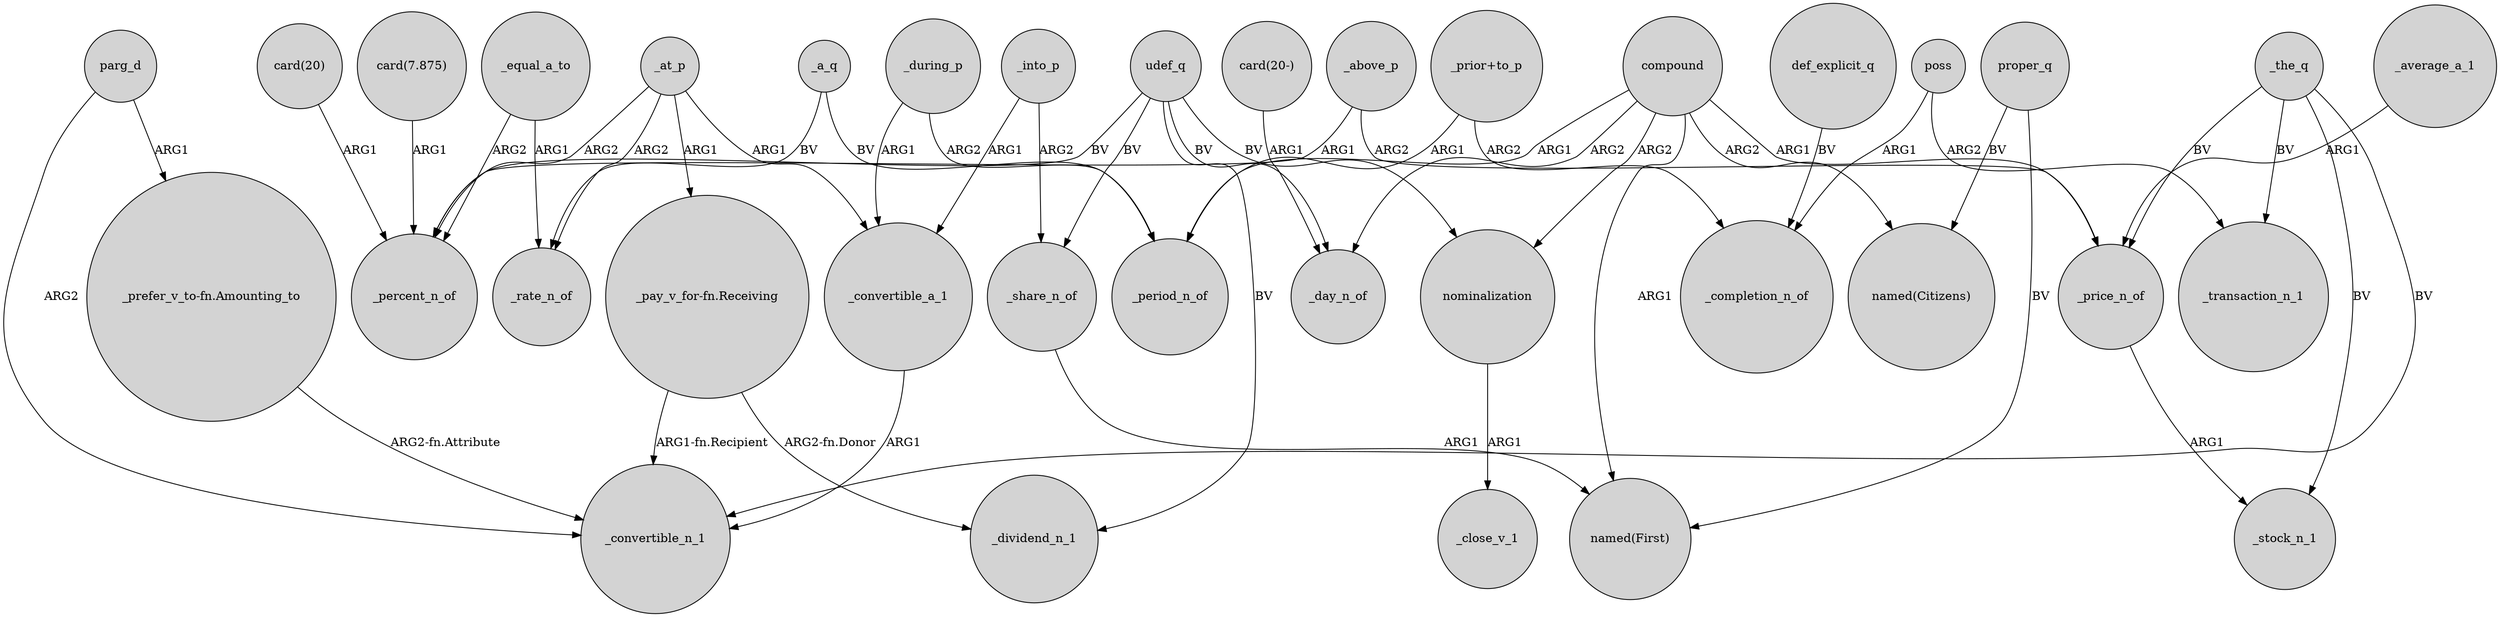digraph {
	node [shape=circle style=filled]
	udef_q -> _dividend_n_1 [label=BV]
	_at_p -> _percent_n_of [label=ARG2]
	compound -> _day_n_of [label=ARG2]
	"card(20)" -> _percent_n_of [label=ARG1]
	"card(7.875)" -> _percent_n_of [label=ARG1]
	_during_p -> _period_n_of [label=ARG2]
	_average_a_1 -> _price_n_of [label=ARG1]
	udef_q -> nominalization [label=BV]
	def_explicit_q -> _completion_n_of [label=BV]
	proper_q -> "named(First)" [label=BV]
	poss -> _transaction_n_1 [label=ARG2]
	_during_p -> _convertible_a_1 [label=ARG1]
	"_pay_v_for-fn.Receiving" -> _convertible_n_1 [label="ARG1-fn.Recipient"]
	"_prefer_v_to-fn.Amounting_to" -> _convertible_n_1 [label="ARG2-fn.Attribute"]
	parg_d -> "_prefer_v_to-fn.Amounting_to" [label=ARG1]
	compound -> nominalization [label=ARG2]
	_share_n_of -> "named(First)" [label=ARG1]
	_the_q -> _transaction_n_1 [label=BV]
	udef_q -> _day_n_of [label=BV]
	_the_q -> _stock_n_1 [label=BV]
	"card(20-)" -> _day_n_of [label=ARG1]
	_a_q -> _period_n_of [label=BV]
	udef_q -> _percent_n_of [label=BV]
	_convertible_a_1 -> _convertible_n_1 [label=ARG1]
	nominalization -> _close_v_1 [label=ARG1]
	udef_q -> _share_n_of [label=BV]
	_into_p -> _share_n_of [label=ARG2]
	"_prior+to_p" -> _period_n_of [label=ARG1]
	proper_q -> "named(Citizens)" [label=BV]
	_equal_a_to -> _percent_n_of [label=ARG2]
	_above_p -> _percent_n_of [label=ARG1]
	parg_d -> _convertible_n_1 [label=ARG2]
	compound -> _period_n_of [label=ARG1]
	_at_p -> _rate_n_of [label=ARG2]
	_above_p -> _price_n_of [label=ARG2]
	_equal_a_to -> _rate_n_of [label=ARG1]
	"_pay_v_for-fn.Receiving" -> _dividend_n_1 [label="ARG2-fn.Donor"]
	_price_n_of -> _stock_n_1 [label=ARG1]
	_at_p -> "_pay_v_for-fn.Receiving" [label=ARG1]
	compound -> "named(First)" [label=ARG1]
	poss -> _completion_n_of [label=ARG1]
	_into_p -> _convertible_a_1 [label=ARG1]
	_the_q -> _price_n_of [label=BV]
	compound -> "named(Citizens)" [label=ARG2]
	_at_p -> _convertible_a_1 [label=ARG1]
	compound -> _price_n_of [label=ARG1]
	_the_q -> _convertible_n_1 [label=BV]
	_a_q -> _rate_n_of [label=BV]
	"_prior+to_p" -> _completion_n_of [label=ARG2]
}
